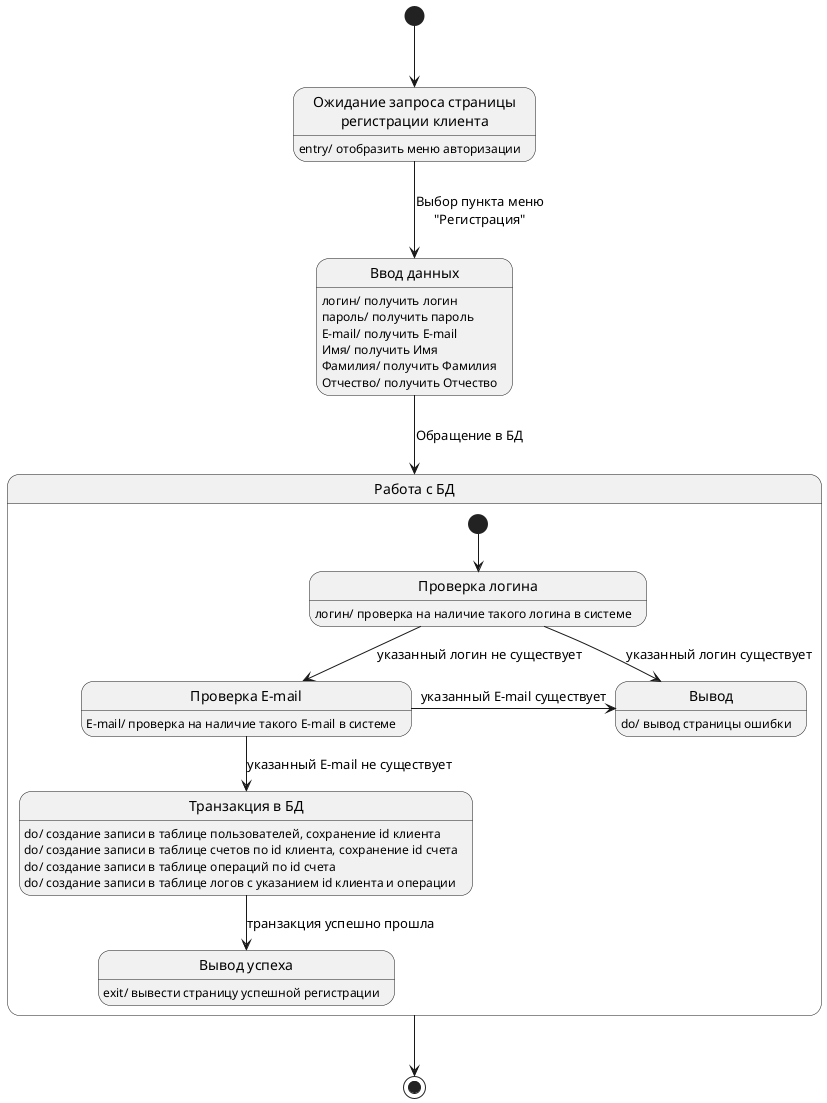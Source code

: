 @startuml
state "Ожидание запроса страницы\nрегистрации клиента" as s1
    s1: entry/ отобразить меню авторизации

state "Ввод данных" as s2
    s2: логин/ получить логин
    s2: пароль/ получить пароль
    s2: E-mail/ получить E-mail
    s2: Имя/ получить Имя
    s2: Фамилия/ получить Фамилия
    s2: Отчество/ получить Отчество

state "Работа с БД" as s3 {
    state "Вывод" as error
        error: do/ вывод страницы ошибки
    state "Проверка логина" as s31
        s31: логин/ проверка на наличие такого логина в системе
    state "Проверка E-mail" as s32
        s32: E-mail/ проверка на наличие такого E-mail в системе
    state "Транзакция в БД" as s33
        s33: do/ создание записи в таблице пользователей, сохранение id клиента
        s33: do/ создание записи в таблице счетов по id клиента, сохранение id счета
        s33: do/ создание записи в таблице операций по id счета
        s33: do/ создание записи в таблице логов с указанием id клиента и операции
    state "Вывод успеха" as s34
        s34: exit/ вывести страницу успешной регистрации

    [*] --> s31
    s31 -> error : указанный логин существует
    s31 --> s32 : указанный логин не существует
    s32 -> error : указанный E-mail существует
    s32 --> s33 : указанный E-mail не существует
    s33 --> s34 : транзакция успешно прошла
}

[*] --> s1
s1 --> s2 : Выбор пункта меню\n"Регистрация"
s2 --> s3 : Обращение в БД
s3 --> [*]

@enduml